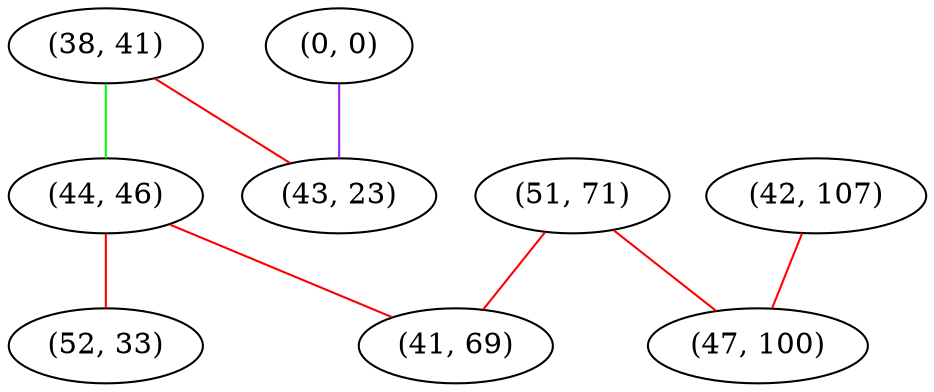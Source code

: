 graph "" {
"(38, 41)";
"(0, 0)";
"(42, 107)";
"(44, 46)";
"(51, 71)";
"(52, 33)";
"(43, 23)";
"(47, 100)";
"(41, 69)";
"(38, 41)" -- "(43, 23)"  [color=red, key=0, weight=1];
"(38, 41)" -- "(44, 46)"  [color=green, key=0, weight=2];
"(0, 0)" -- "(43, 23)"  [color=purple, key=0, weight=4];
"(42, 107)" -- "(47, 100)"  [color=red, key=0, weight=1];
"(44, 46)" -- "(41, 69)"  [color=red, key=0, weight=1];
"(44, 46)" -- "(52, 33)"  [color=red, key=0, weight=1];
"(51, 71)" -- "(47, 100)"  [color=red, key=0, weight=1];
"(51, 71)" -- "(41, 69)"  [color=red, key=0, weight=1];
}

